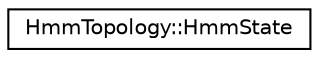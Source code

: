 digraph "Graphical Class Hierarchy"
{
  edge [fontname="Helvetica",fontsize="10",labelfontname="Helvetica",labelfontsize="10"];
  node [fontname="Helvetica",fontsize="10",shape=record];
  rankdir="LR";
  Node0 [label="HmmTopology::HmmState",height=0.2,width=0.4,color="black", fillcolor="white", style="filled",URL="$structkaldi_1_1HmmTopology_1_1HmmState.html",tooltip="A structure defined inside HmmTopology to represent a HMM state. "];
}
